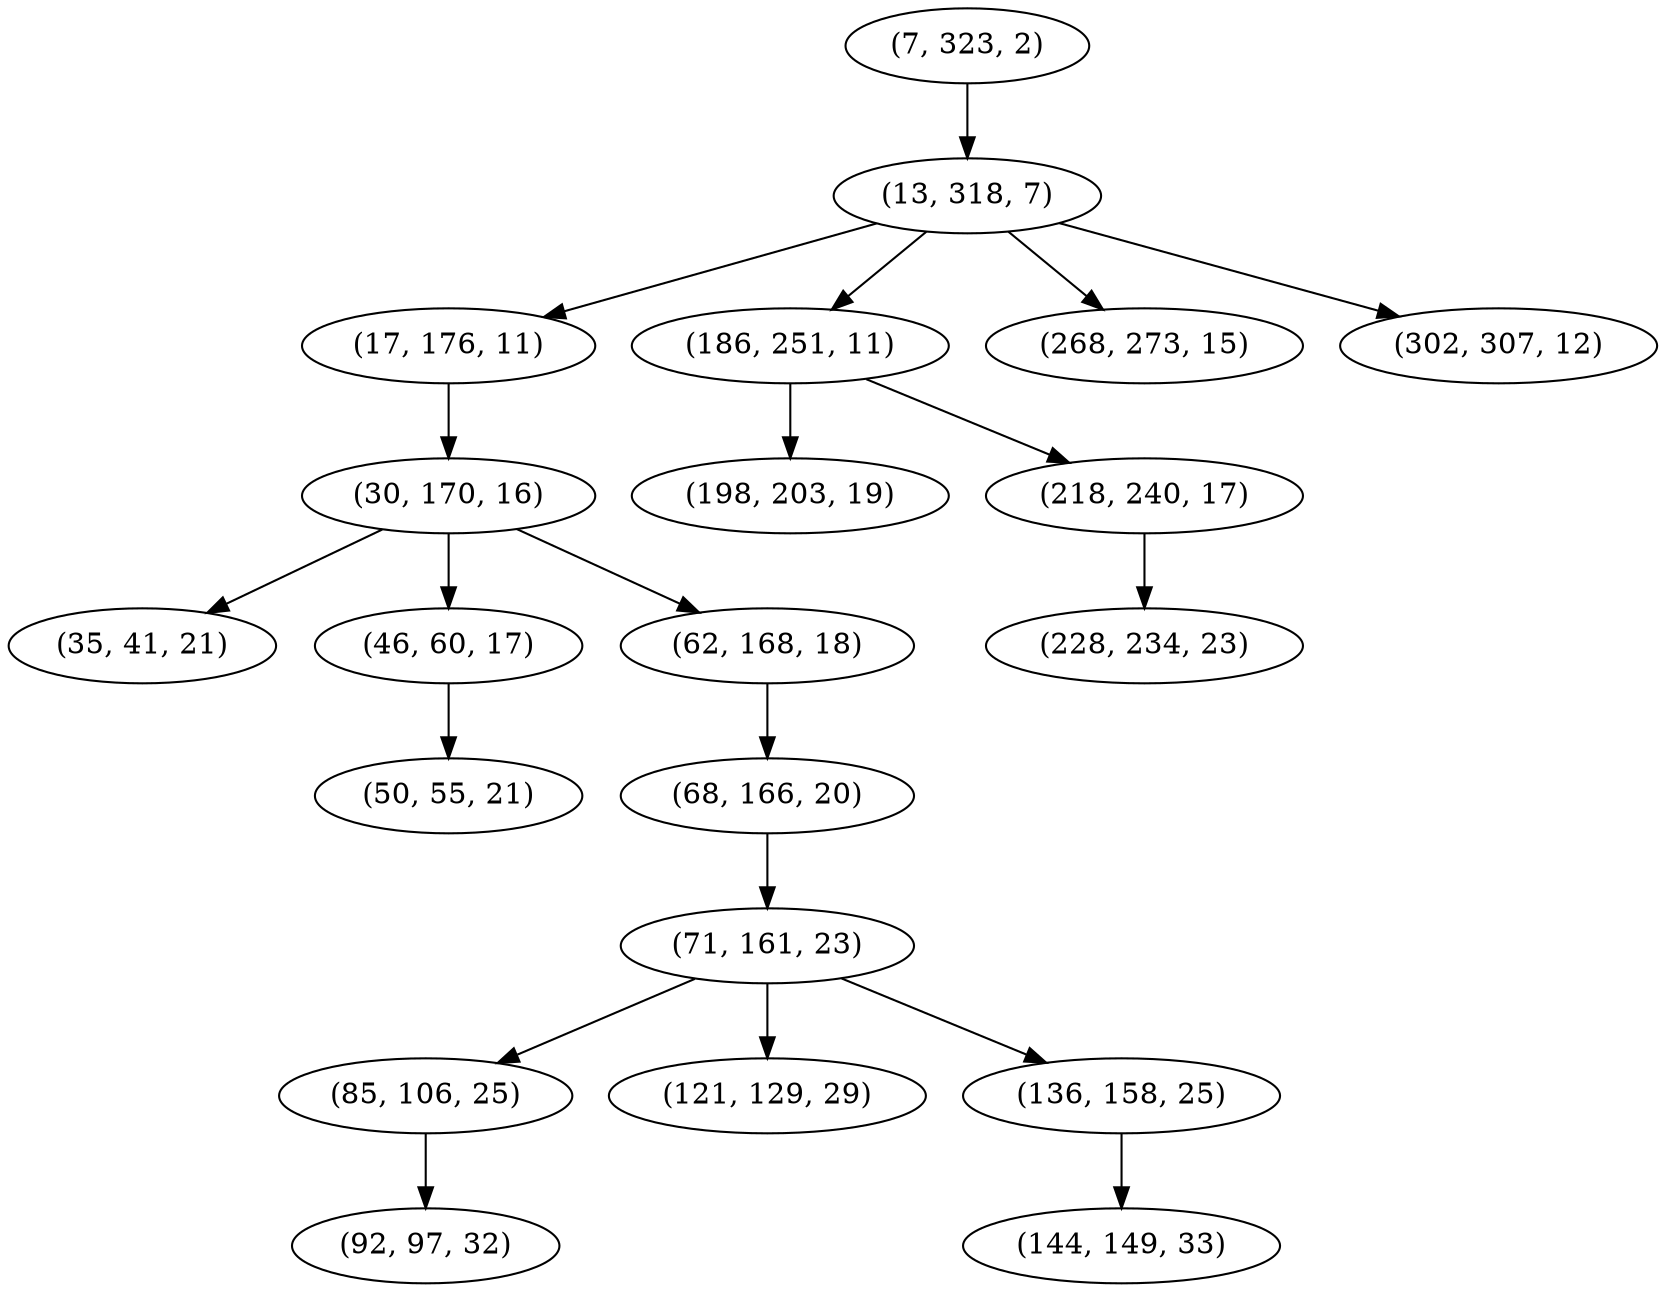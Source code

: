 digraph tree {
    "(7, 323, 2)";
    "(13, 318, 7)";
    "(17, 176, 11)";
    "(30, 170, 16)";
    "(35, 41, 21)";
    "(46, 60, 17)";
    "(50, 55, 21)";
    "(62, 168, 18)";
    "(68, 166, 20)";
    "(71, 161, 23)";
    "(85, 106, 25)";
    "(92, 97, 32)";
    "(121, 129, 29)";
    "(136, 158, 25)";
    "(144, 149, 33)";
    "(186, 251, 11)";
    "(198, 203, 19)";
    "(218, 240, 17)";
    "(228, 234, 23)";
    "(268, 273, 15)";
    "(302, 307, 12)";
    "(7, 323, 2)" -> "(13, 318, 7)";
    "(13, 318, 7)" -> "(17, 176, 11)";
    "(13, 318, 7)" -> "(186, 251, 11)";
    "(13, 318, 7)" -> "(268, 273, 15)";
    "(13, 318, 7)" -> "(302, 307, 12)";
    "(17, 176, 11)" -> "(30, 170, 16)";
    "(30, 170, 16)" -> "(35, 41, 21)";
    "(30, 170, 16)" -> "(46, 60, 17)";
    "(30, 170, 16)" -> "(62, 168, 18)";
    "(46, 60, 17)" -> "(50, 55, 21)";
    "(62, 168, 18)" -> "(68, 166, 20)";
    "(68, 166, 20)" -> "(71, 161, 23)";
    "(71, 161, 23)" -> "(85, 106, 25)";
    "(71, 161, 23)" -> "(121, 129, 29)";
    "(71, 161, 23)" -> "(136, 158, 25)";
    "(85, 106, 25)" -> "(92, 97, 32)";
    "(136, 158, 25)" -> "(144, 149, 33)";
    "(186, 251, 11)" -> "(198, 203, 19)";
    "(186, 251, 11)" -> "(218, 240, 17)";
    "(218, 240, 17)" -> "(228, 234, 23)";
}
